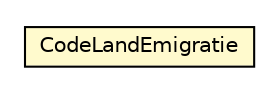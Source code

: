 #!/usr/local/bin/dot
#
# Class diagram 
# Generated by UMLGraph version R5_6-24-gf6e263 (http://www.umlgraph.org/)
#

digraph G {
	edge [fontname="Helvetica",fontsize=10,labelfontname="Helvetica",labelfontsize=10];
	node [fontname="Helvetica",fontsize=10,shape=plaintext];
	nodesep=0.25;
	ranksep=0.5;
	// nl.egem.stuf.sector.bg._0204.PRSFund.CodeLandEmigratie
	c152202 [label=<<table title="nl.egem.stuf.sector.bg._0204.PRSFund.CodeLandEmigratie" border="0" cellborder="1" cellspacing="0" cellpadding="2" port="p" bgcolor="lemonChiffon" href="./PRSFund.CodeLandEmigratie.html">
		<tr><td><table border="0" cellspacing="0" cellpadding="1">
<tr><td align="center" balign="center"> CodeLandEmigratie </td></tr>
		</table></td></tr>
		</table>>, URL="./PRSFund.CodeLandEmigratie.html", fontname="Helvetica", fontcolor="black", fontsize=10.0];
}

